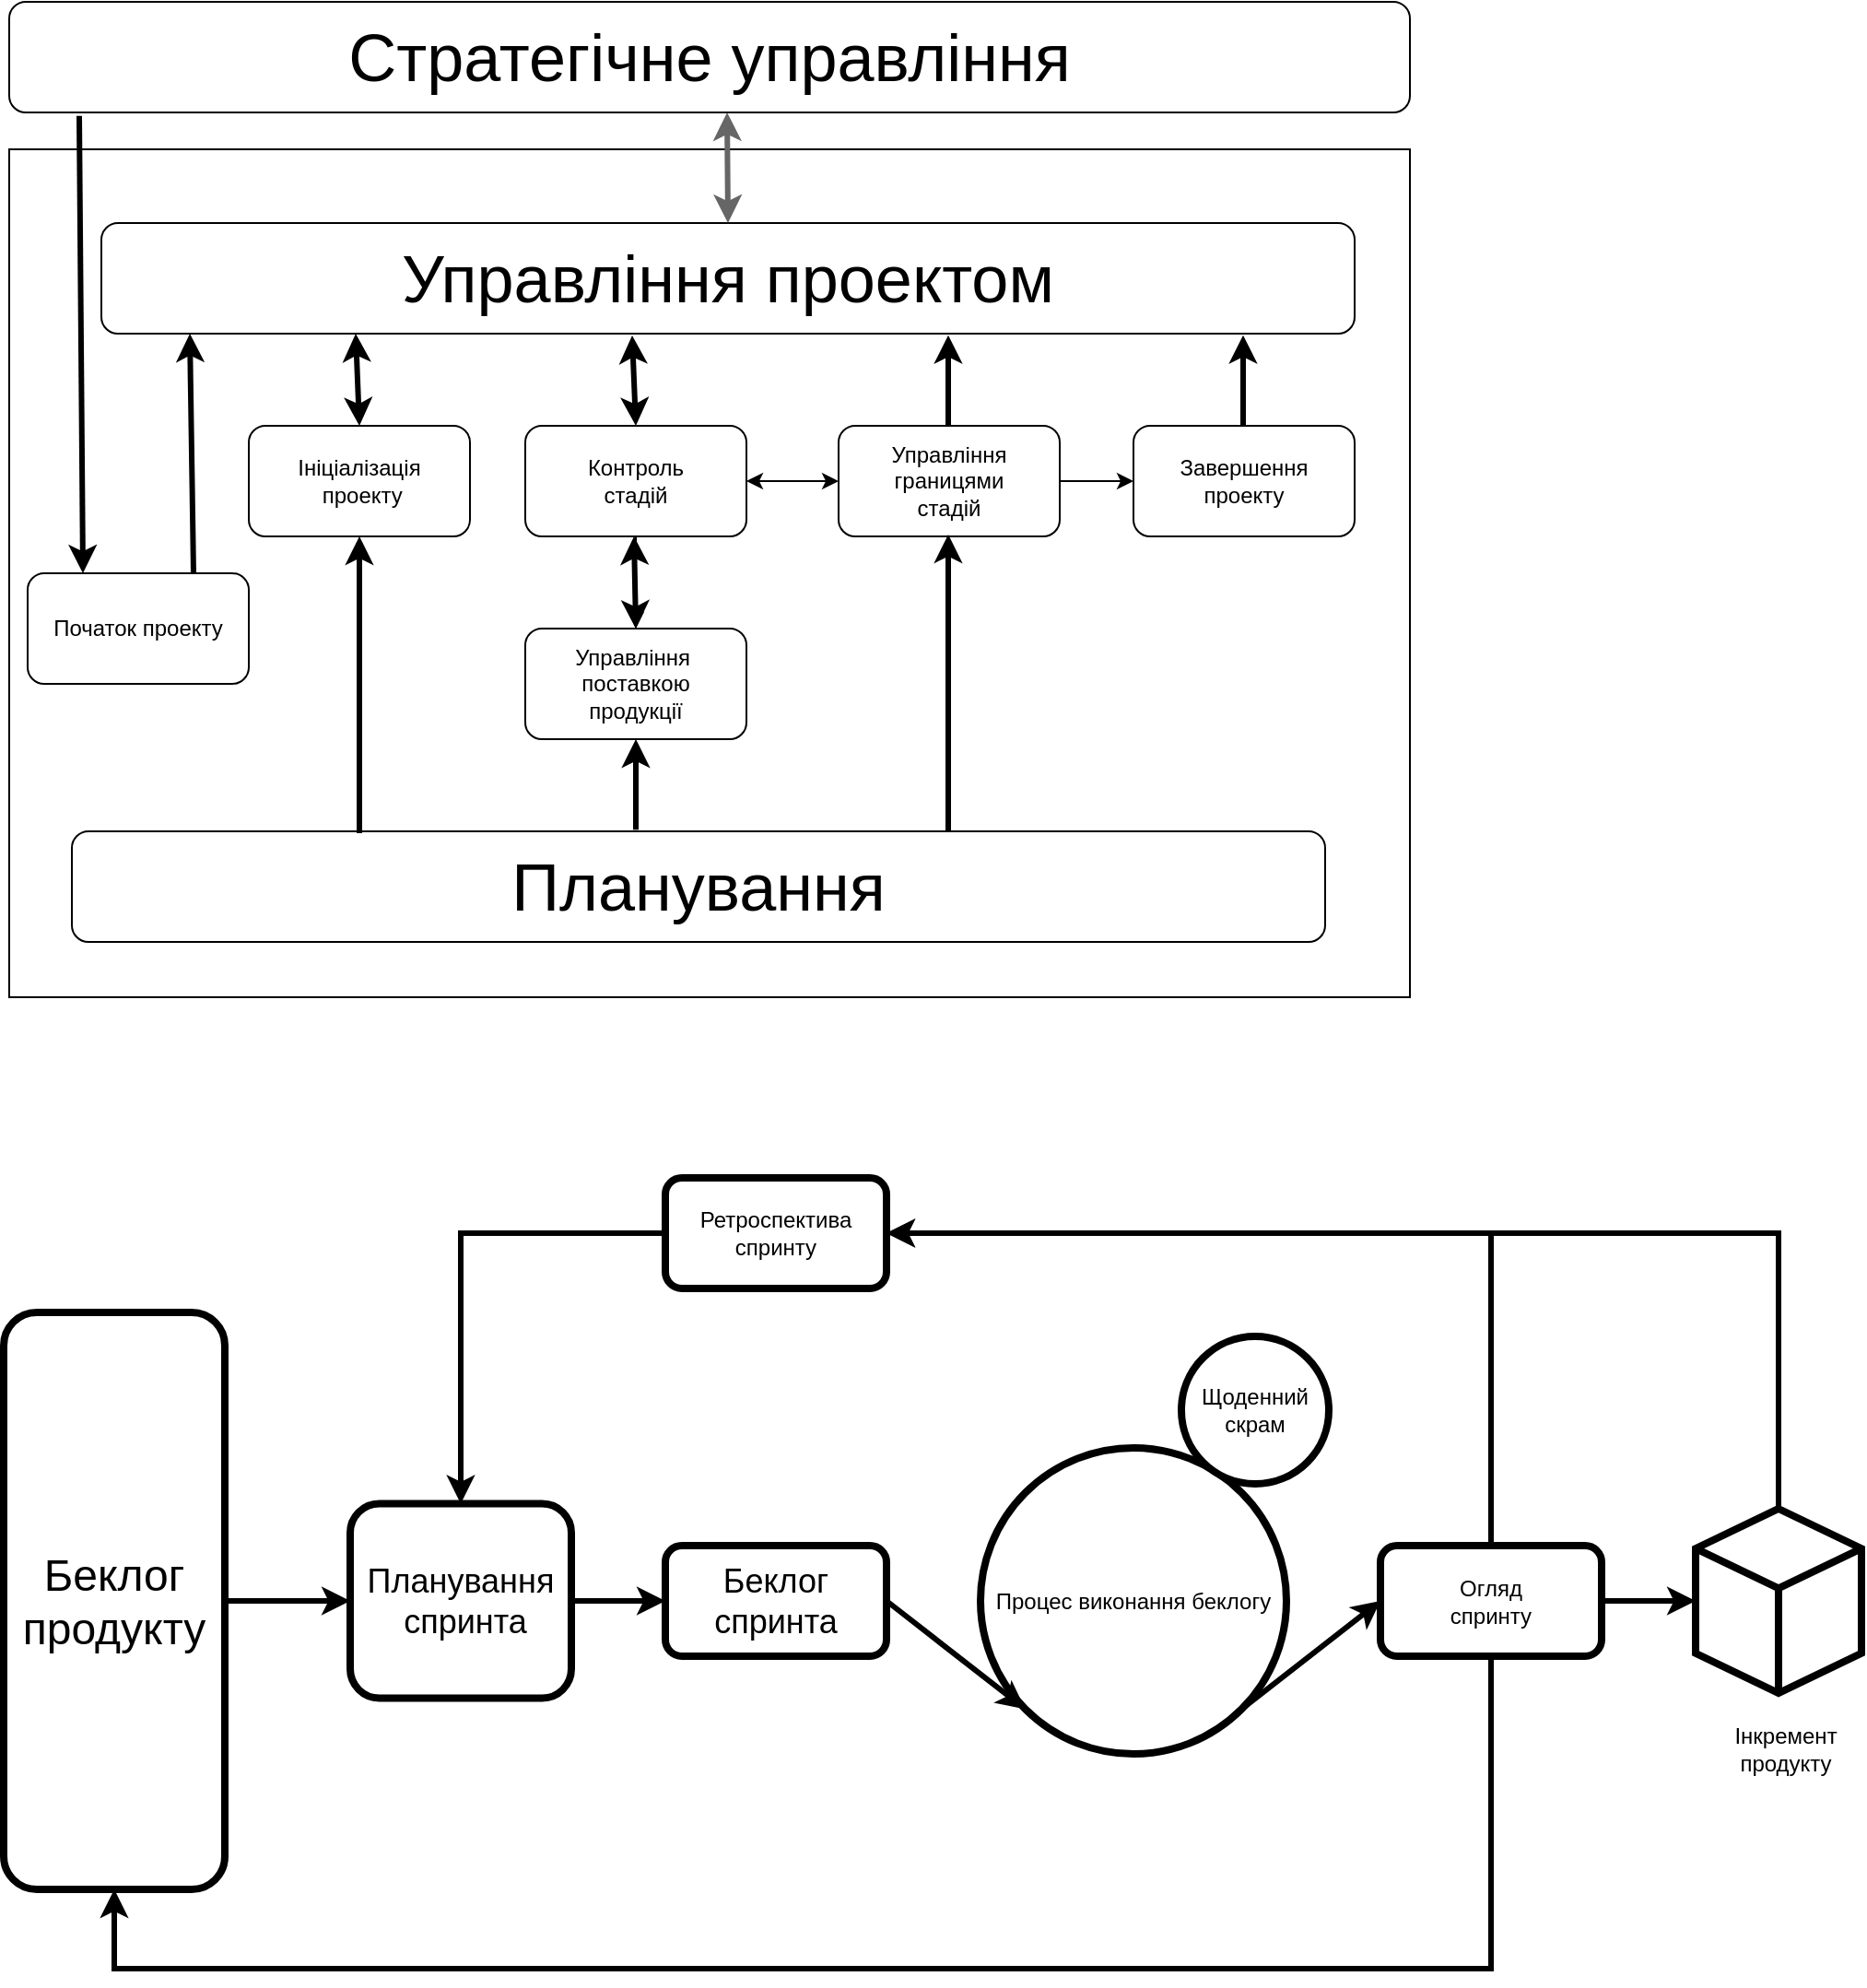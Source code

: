 <mxfile version="14.6.1" type="github">
  <diagram id="jybOTINOecUvO_8TdCLg" name="Page-1">
    <mxGraphModel dx="1204" dy="706" grid="0" gridSize="10" guides="0" tooltips="1" connect="1" arrows="1" fold="1" page="0" pageScale="1" pageWidth="827" pageHeight="1169" math="0" shadow="0">
      <root>
        <mxCell id="0" />
        <mxCell id="1" parent="0" />
        <mxCell id="wI5tL3h-2yHz4GTferVB-1" value="&lt;font style=&quot;font-size: 36px&quot;&gt;Стратегічне управління&lt;/font&gt;" style="rounded=1;whiteSpace=wrap;html=1;" parent="1" vertex="1">
          <mxGeometry x="40" y="40" width="760" height="60" as="geometry" />
        </mxCell>
        <mxCell id="wI5tL3h-2yHz4GTferVB-3" value="" style="rounded=0;whiteSpace=wrap;html=1;" parent="1" vertex="1">
          <mxGeometry x="40" y="120" width="760" height="460" as="geometry" />
        </mxCell>
        <mxCell id="wI5tL3h-2yHz4GTferVB-2" value="&lt;font style=&quot;font-size: 36px&quot;&gt;Управління проектом&lt;/font&gt;" style="rounded=1;whiteSpace=wrap;html=1;" parent="1" vertex="1">
          <mxGeometry x="90" y="160" width="680" height="60" as="geometry" />
        </mxCell>
        <mxCell id="wI5tL3h-2yHz4GTferVB-4" value="Початок проекту" style="rounded=1;whiteSpace=wrap;html=1;" parent="1" vertex="1">
          <mxGeometry x="50" y="350" width="120" height="60" as="geometry" />
        </mxCell>
        <mxCell id="wI5tL3h-2yHz4GTferVB-5" value="Ініціалізація&lt;br&gt;&amp;nbsp;проекту" style="rounded=1;whiteSpace=wrap;html=1;" parent="1" vertex="1">
          <mxGeometry x="170" y="270" width="120" height="60" as="geometry" />
        </mxCell>
        <mxCell id="wI5tL3h-2yHz4GTferVB-26" value="" style="edgeStyle=orthogonalEdgeStyle;rounded=0;orthogonalLoop=1;jettySize=auto;html=1;startArrow=none;startFill=0;" parent="1" source="wI5tL3h-2yHz4GTferVB-6" target="wI5tL3h-2yHz4GTferVB-7" edge="1">
          <mxGeometry relative="1" as="geometry" />
        </mxCell>
        <mxCell id="wI5tL3h-2yHz4GTferVB-6" value="Контроль&lt;br&gt;стадій" style="rounded=1;whiteSpace=wrap;html=1;" parent="1" vertex="1">
          <mxGeometry x="320" y="270" width="120" height="60" as="geometry" />
        </mxCell>
        <mxCell id="wI5tL3h-2yHz4GTferVB-7" value="Управління&amp;nbsp;&lt;br&gt;поставкою&lt;br&gt;продукції" style="rounded=1;whiteSpace=wrap;html=1;" parent="1" vertex="1">
          <mxGeometry x="320" y="380" width="120" height="60" as="geometry" />
        </mxCell>
        <mxCell id="wI5tL3h-2yHz4GTferVB-8" value="Управління границями &lt;br&gt;стадій" style="rounded=1;whiteSpace=wrap;html=1;" parent="1" vertex="1">
          <mxGeometry x="490" y="270" width="120" height="60" as="geometry" />
        </mxCell>
        <mxCell id="wI5tL3h-2yHz4GTferVB-9" value="Завершення &lt;br&gt;проекту" style="rounded=1;whiteSpace=wrap;html=1;" parent="1" vertex="1">
          <mxGeometry x="650" y="270" width="120" height="60" as="geometry" />
        </mxCell>
        <mxCell id="wI5tL3h-2yHz4GTferVB-12" value="" style="endArrow=classic;html=1;exitX=0.05;exitY=1.032;exitDx=0;exitDy=0;exitPerimeter=0;entryX=0.25;entryY=0;entryDx=0;entryDy=0;strokeWidth=3;" parent="1" source="wI5tL3h-2yHz4GTferVB-1" target="wI5tL3h-2yHz4GTferVB-4" edge="1">
          <mxGeometry width="50" height="50" relative="1" as="geometry">
            <mxPoint x="390" y="330" as="sourcePoint" />
            <mxPoint x="440" y="280" as="targetPoint" />
          </mxGeometry>
        </mxCell>
        <mxCell id="wI5tL3h-2yHz4GTferVB-13" value="" style="endArrow=classic;html=1;exitX=0.75;exitY=0;exitDx=0;exitDy=0;strokeWidth=3;" parent="1" source="wI5tL3h-2yHz4GTferVB-4" edge="1">
          <mxGeometry width="50" height="50" relative="1" as="geometry">
            <mxPoint x="390" y="330" as="sourcePoint" />
            <mxPoint x="138" y="220" as="targetPoint" />
          </mxGeometry>
        </mxCell>
        <mxCell id="wI5tL3h-2yHz4GTferVB-14" value="" style="endArrow=classic;startArrow=classic;html=1;exitX=0.5;exitY=0;exitDx=0;exitDy=0;strokeWidth=3;" parent="1" source="wI5tL3h-2yHz4GTferVB-5" edge="1">
          <mxGeometry width="50" height="50" relative="1" as="geometry">
            <mxPoint x="210" y="260" as="sourcePoint" />
            <mxPoint x="228" y="220" as="targetPoint" />
          </mxGeometry>
        </mxCell>
        <mxCell id="wI5tL3h-2yHz4GTferVB-15" value="&lt;font style=&quot;font-size: 36px&quot;&gt;Планування&lt;/font&gt;" style="rounded=1;whiteSpace=wrap;html=1;" parent="1" vertex="1">
          <mxGeometry x="74" y="490" width="680" height="60" as="geometry" />
        </mxCell>
        <mxCell id="wI5tL3h-2yHz4GTferVB-16" value="" style="endArrow=classic;html=1;entryX=0.5;entryY=1;entryDx=0;entryDy=0;strokeWidth=3;" parent="1" target="wI5tL3h-2yHz4GTferVB-5" edge="1">
          <mxGeometry width="50" height="50" relative="1" as="geometry">
            <mxPoint x="230" y="491" as="sourcePoint" />
            <mxPoint x="440" y="280" as="targetPoint" />
          </mxGeometry>
        </mxCell>
        <mxCell id="wI5tL3h-2yHz4GTferVB-17" value="" style="endArrow=classic;startArrow=classic;html=1;exitX=0.5;exitY=0;exitDx=0;exitDy=0;strokeWidth=3;" parent="1" source="wI5tL3h-2yHz4GTferVB-6" edge="1">
          <mxGeometry width="50" height="50" relative="1" as="geometry">
            <mxPoint x="360" y="270" as="sourcePoint" />
            <mxPoint x="378" y="221" as="targetPoint" />
          </mxGeometry>
        </mxCell>
        <mxCell id="wI5tL3h-2yHz4GTferVB-18" value="" style="endArrow=classic;startArrow=classic;html=1;exitX=0.5;exitY=0;exitDx=0;exitDy=0;strokeWidth=3;" parent="1" source="wI5tL3h-2yHz4GTferVB-7" edge="1">
          <mxGeometry width="50" height="50" relative="1" as="geometry">
            <mxPoint x="381" y="379" as="sourcePoint" />
            <mxPoint x="379" y="330" as="targetPoint" />
          </mxGeometry>
        </mxCell>
        <mxCell id="wI5tL3h-2yHz4GTferVB-19" value="" style="endArrow=classic;html=1;entryX=0.5;entryY=1;entryDx=0;entryDy=0;exitX=0.45;exitY=-0.014;exitDx=0;exitDy=0;exitPerimeter=0;strokeWidth=3;" parent="1" source="wI5tL3h-2yHz4GTferVB-15" target="wI5tL3h-2yHz4GTferVB-7" edge="1">
          <mxGeometry width="50" height="50" relative="1" as="geometry">
            <mxPoint x="360" y="490" as="sourcePoint" />
            <mxPoint x="410" y="440" as="targetPoint" />
          </mxGeometry>
        </mxCell>
        <mxCell id="wI5tL3h-2yHz4GTferVB-20" value="" style="endArrow=classic;startArrow=classic;html=1;exitX=0;exitY=0.5;exitDx=0;exitDy=0;entryX=1;entryY=0.5;entryDx=0;entryDy=0;" parent="1" source="wI5tL3h-2yHz4GTferVB-8" target="wI5tL3h-2yHz4GTferVB-6" edge="1">
          <mxGeometry width="50" height="50" relative="1" as="geometry">
            <mxPoint x="390" y="390" as="sourcePoint" />
            <mxPoint x="389" y="340" as="targetPoint" />
          </mxGeometry>
        </mxCell>
        <mxCell id="wI5tL3h-2yHz4GTferVB-21" value="" style="endArrow=classic;startArrow=none;html=1;exitX=1;exitY=0.5;exitDx=0;exitDy=0;entryX=0;entryY=0.5;entryDx=0;entryDy=0;startFill=0;" parent="1" source="wI5tL3h-2yHz4GTferVB-8" target="wI5tL3h-2yHz4GTferVB-9" edge="1">
          <mxGeometry width="50" height="50" relative="1" as="geometry">
            <mxPoint x="400" y="400" as="sourcePoint" />
            <mxPoint x="399" y="350" as="targetPoint" />
          </mxGeometry>
        </mxCell>
        <mxCell id="wI5tL3h-2yHz4GTferVB-23" value="" style="endArrow=classic;html=1;entryX=0.5;entryY=1;entryDx=0;entryDy=0;strokeWidth=3;" parent="1" edge="1">
          <mxGeometry width="50" height="50" relative="1" as="geometry">
            <mxPoint x="549.5" y="490" as="sourcePoint" />
            <mxPoint x="549.5" y="329" as="targetPoint" />
          </mxGeometry>
        </mxCell>
        <mxCell id="wI5tL3h-2yHz4GTferVB-24" value="" style="endArrow=classic;html=1;entryX=0.5;entryY=1;entryDx=0;entryDy=0;exitX=0.45;exitY=-0.014;exitDx=0;exitDy=0;exitPerimeter=0;strokeWidth=3;" parent="1" edge="1">
          <mxGeometry width="50" height="50" relative="1" as="geometry">
            <mxPoint x="549.5" y="270.0" as="sourcePoint" />
            <mxPoint x="549.5" y="220.84" as="targetPoint" />
          </mxGeometry>
        </mxCell>
        <mxCell id="wI5tL3h-2yHz4GTferVB-25" value="" style="endArrow=classic;html=1;entryX=0.5;entryY=1;entryDx=0;entryDy=0;exitX=0.45;exitY=-0.014;exitDx=0;exitDy=0;exitPerimeter=0;strokeWidth=3;" parent="1" edge="1">
          <mxGeometry width="50" height="50" relative="1" as="geometry">
            <mxPoint x="709.5" y="270.0" as="sourcePoint" />
            <mxPoint x="709.5" y="220.84" as="targetPoint" />
          </mxGeometry>
        </mxCell>
        <mxCell id="wI5tL3h-2yHz4GTferVB-28" value="" style="endArrow=classic;startArrow=classic;html=1;exitX=0.5;exitY=0;exitDx=0;exitDy=0;fillColor=#f5f5f5;strokeColor=#666666;strokeWidth=3;" parent="1" source="wI5tL3h-2yHz4GTferVB-2" edge="1">
          <mxGeometry width="50" height="50" relative="1" as="geometry">
            <mxPoint x="430.5" y="150" as="sourcePoint" />
            <mxPoint x="429.5" y="100" as="targetPoint" />
          </mxGeometry>
        </mxCell>
        <mxCell id="zZmFnpAFdnhElFVp4fmw-5" style="edgeStyle=orthogonalEdgeStyle;rounded=0;orthogonalLoop=1;jettySize=auto;html=1;exitX=1;exitY=0.5;exitDx=0;exitDy=0;startArrow=none;startFill=0;strokeWidth=3;" edge="1" parent="1" source="zZmFnpAFdnhElFVp4fmw-1" target="zZmFnpAFdnhElFVp4fmw-4">
          <mxGeometry relative="1" as="geometry" />
        </mxCell>
        <mxCell id="zZmFnpAFdnhElFVp4fmw-1" value="&lt;font style=&quot;font-size: 24px&quot;&gt;Беклог&lt;br&gt;продукту&lt;/font&gt;" style="rounded=1;whiteSpace=wrap;html=1;strokeWidth=4;" vertex="1" parent="1">
          <mxGeometry x="37" y="751" width="120" height="313" as="geometry" />
        </mxCell>
        <mxCell id="zZmFnpAFdnhElFVp4fmw-8" style="edgeStyle=orthogonalEdgeStyle;rounded=0;orthogonalLoop=1;jettySize=auto;html=1;exitX=1;exitY=0.5;exitDx=0;exitDy=0;entryX=0;entryY=0.5;entryDx=0;entryDy=0;startArrow=none;startFill=0;strokeWidth=3;" edge="1" parent="1" source="zZmFnpAFdnhElFVp4fmw-4" target="zZmFnpAFdnhElFVp4fmw-6">
          <mxGeometry relative="1" as="geometry" />
        </mxCell>
        <mxCell id="zZmFnpAFdnhElFVp4fmw-4" value="&lt;font style=&quot;font-size: 18px&quot;&gt;Планування&lt;br&gt;&amp;nbsp;спринта&lt;/font&gt;" style="rounded=1;whiteSpace=wrap;html=1;strokeWidth=4;" vertex="1" parent="1">
          <mxGeometry x="225" y="854.75" width="120" height="105.5" as="geometry" />
        </mxCell>
        <mxCell id="zZmFnpAFdnhElFVp4fmw-6" value="&lt;font style=&quot;font-size: 18px&quot;&gt;Беклог&lt;br&gt;спринта&lt;/font&gt;" style="rounded=1;whiteSpace=wrap;html=1;strokeWidth=4;" vertex="1" parent="1">
          <mxGeometry x="396" y="877.5" width="120" height="60" as="geometry" />
        </mxCell>
        <mxCell id="zZmFnpAFdnhElFVp4fmw-9" value="Процес виконання беклогу" style="ellipse;whiteSpace=wrap;html=1;aspect=fixed;rounded=0;strokeWidth=4;" vertex="1" parent="1">
          <mxGeometry x="567" y="824.5" width="166" height="166" as="geometry" />
        </mxCell>
        <mxCell id="zZmFnpAFdnhElFVp4fmw-10" value="Щоденний&lt;br&gt;скрам" style="ellipse;whiteSpace=wrap;html=1;aspect=fixed;rounded=0;strokeWidth=4;" vertex="1" parent="1">
          <mxGeometry x="676" y="764" width="80" height="80" as="geometry" />
        </mxCell>
        <mxCell id="zZmFnpAFdnhElFVp4fmw-11" value="" style="endArrow=classic;html=1;strokeWidth=3;entryX=0;entryY=1;entryDx=0;entryDy=0;exitX=1;exitY=0.5;exitDx=0;exitDy=0;" edge="1" parent="1" source="zZmFnpAFdnhElFVp4fmw-6" target="zZmFnpAFdnhElFVp4fmw-9">
          <mxGeometry width="50" height="50" relative="1" as="geometry">
            <mxPoint x="462" y="841" as="sourcePoint" />
            <mxPoint x="512" y="791" as="targetPoint" />
          </mxGeometry>
        </mxCell>
        <mxCell id="zZmFnpAFdnhElFVp4fmw-18" value="" style="edgeStyle=orthogonalEdgeStyle;rounded=0;orthogonalLoop=1;jettySize=auto;html=1;startArrow=none;startFill=0;strokeWidth=3;" edge="1" parent="1" source="zZmFnpAFdnhElFVp4fmw-12" target="zZmFnpAFdnhElFVp4fmw-17">
          <mxGeometry relative="1" as="geometry" />
        </mxCell>
        <mxCell id="zZmFnpAFdnhElFVp4fmw-20" style="edgeStyle=orthogonalEdgeStyle;rounded=0;orthogonalLoop=1;jettySize=auto;html=1;exitX=0.5;exitY=1;exitDx=0;exitDy=0;entryX=0.5;entryY=1;entryDx=0;entryDy=0;startArrow=none;startFill=0;strokeWidth=3;" edge="1" parent="1" source="zZmFnpAFdnhElFVp4fmw-12" target="zZmFnpAFdnhElFVp4fmw-1">
          <mxGeometry relative="1" as="geometry">
            <Array as="points">
              <mxPoint x="844" y="1107" />
              <mxPoint x="97" y="1107" />
            </Array>
          </mxGeometry>
        </mxCell>
        <mxCell id="zZmFnpAFdnhElFVp4fmw-25" style="edgeStyle=orthogonalEdgeStyle;rounded=0;orthogonalLoop=1;jettySize=auto;html=1;exitX=0.5;exitY=0;exitDx=0;exitDy=0;entryX=1;entryY=0.5;entryDx=0;entryDy=0;startArrow=none;startFill=0;strokeWidth=3;" edge="1" parent="1" source="zZmFnpAFdnhElFVp4fmw-12" target="zZmFnpAFdnhElFVp4fmw-24">
          <mxGeometry relative="1" as="geometry" />
        </mxCell>
        <mxCell id="zZmFnpAFdnhElFVp4fmw-12" value="Огляд&lt;br&gt;спринту" style="rounded=1;whiteSpace=wrap;html=1;strokeWidth=4;" vertex="1" parent="1">
          <mxGeometry x="784" y="877.5" width="120" height="60" as="geometry" />
        </mxCell>
        <mxCell id="zZmFnpAFdnhElFVp4fmw-16" value="" style="endArrow=classic;html=1;strokeWidth=3;exitX=1;exitY=1;exitDx=0;exitDy=0;entryX=0;entryY=0.5;entryDx=0;entryDy=0;" edge="1" parent="1" source="zZmFnpAFdnhElFVp4fmw-9" target="zZmFnpAFdnhElFVp4fmw-12">
          <mxGeometry width="50" height="50" relative="1" as="geometry">
            <mxPoint x="715" y="1030" as="sourcePoint" />
            <mxPoint x="765" y="980" as="targetPoint" />
          </mxGeometry>
        </mxCell>
        <mxCell id="zZmFnpAFdnhElFVp4fmw-26" style="edgeStyle=orthogonalEdgeStyle;rounded=0;orthogonalLoop=1;jettySize=auto;html=1;exitX=0.5;exitY=0;exitDx=0;exitDy=0;exitPerimeter=0;startArrow=none;startFill=0;strokeWidth=3;entryX=1;entryY=0.5;entryDx=0;entryDy=0;" edge="1" parent="1" source="zZmFnpAFdnhElFVp4fmw-17" target="zZmFnpAFdnhElFVp4fmw-24">
          <mxGeometry relative="1" as="geometry">
            <mxPoint x="986.554" y="648.276" as="targetPoint" />
          </mxGeometry>
        </mxCell>
        <mxCell id="zZmFnpAFdnhElFVp4fmw-17" value="" style="html=1;whiteSpace=wrap;shape=isoCube2;backgroundOutline=1;isoAngle=15;rounded=0;strokeWidth=4;" vertex="1" parent="1">
          <mxGeometry x="955" y="857.5" width="90" height="100" as="geometry" />
        </mxCell>
        <mxCell id="zZmFnpAFdnhElFVp4fmw-19" value="Інкремент продукту" style="text;html=1;strokeColor=none;fillColor=none;align=center;verticalAlign=middle;whiteSpace=wrap;rounded=0;" vertex="1" parent="1">
          <mxGeometry x="984" y="978" width="40" height="20" as="geometry" />
        </mxCell>
        <mxCell id="zZmFnpAFdnhElFVp4fmw-28" style="edgeStyle=orthogonalEdgeStyle;rounded=0;orthogonalLoop=1;jettySize=auto;html=1;exitX=0;exitY=0.5;exitDx=0;exitDy=0;startArrow=none;startFill=0;strokeWidth=3;" edge="1" parent="1" source="zZmFnpAFdnhElFVp4fmw-24" target="zZmFnpAFdnhElFVp4fmw-4">
          <mxGeometry relative="1" as="geometry" />
        </mxCell>
        <mxCell id="zZmFnpAFdnhElFVp4fmw-24" value="Ретроспектива&lt;br&gt;спринту" style="rounded=1;whiteSpace=wrap;html=1;strokeWidth=4;" vertex="1" parent="1">
          <mxGeometry x="396" y="678" width="120" height="60" as="geometry" />
        </mxCell>
      </root>
    </mxGraphModel>
  </diagram>
</mxfile>
